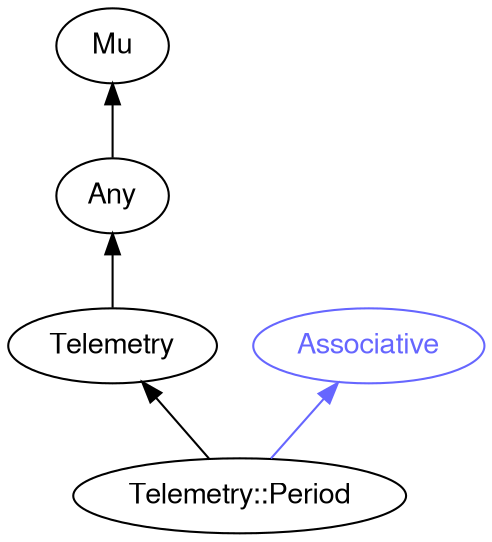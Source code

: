 digraph "raku-type-graph" {
    rankdir=BT;
    splines=polyline;
    overlap=false;

    graph [truecolor=true bgcolor="#FFFFFF"];
    // Types
    "Telemetry::Period" [color="#000000", fontcolor="#000000", href="/type/Telemetry::Period", fontname="FreeSans"];
    "Mu" [color="#000000", fontcolor="#000000", href="/type/Mu", fontname="FreeSans"];
    "Any" [color="#000000", fontcolor="#000000", href="/type/Any", fontname="FreeSans"];
    "Telemetry" [color="#000000", fontcolor="#000000", href="/type/Telemetry", fontname="FreeSans"];
    "Associative" [color="#6666FF", fontcolor="#6666FF", href="/type/Associative", fontname="FreeSans"];

    // Superclasses
    "Telemetry::Period" -> "Telemetry" [color="#000000"];
    "Any" -> "Mu" [color="#000000"];
    "Telemetry" -> "Any" [color="#000000"];

    // Roles
    "Telemetry::Period" -> "Associative" [color="#6666FF"];
}
